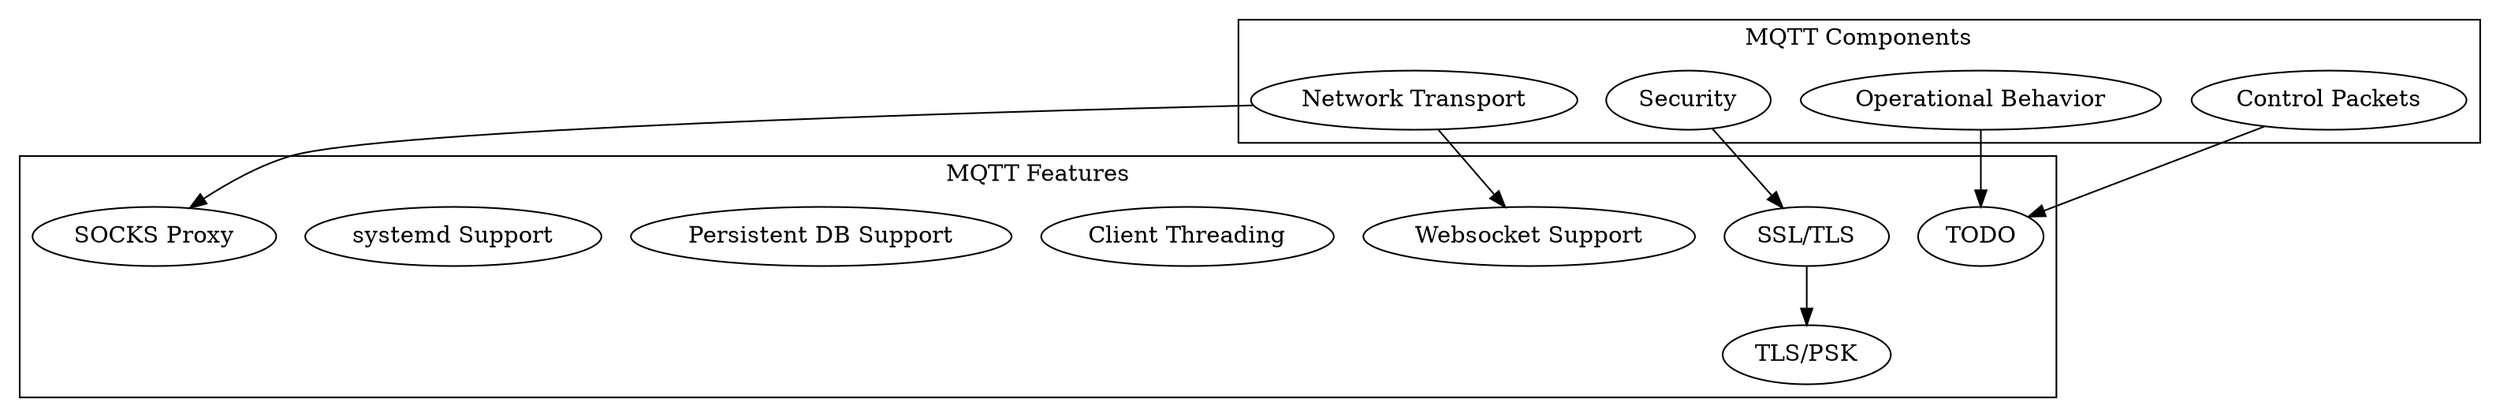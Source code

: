 # Testing manually-constructing a simple digraph from the RFC.
# This will be at the `component` level.
digraph {
	#subgraph cluster_0 {
	#	label="Example subgraph";
	#	a -> b[label="0.2",weight="0.2"];
	#   a -> c[label="0.4",weight="0.4"];
	#   c -> b[label="0.6",weight="0.6"];
	#   c -> e[label="0.6",weight="0.6"];
	#   e -> e[label="0.1",weight="0.1"];
	#   e -> b[label="0.7",weight="0.7"];
	#}

	subgraph cluster_components {
		label="MQTT Components";
		"Control Packets";
		"Operational Behavior";
		"Security";
		"Network Transport";
	}

	subgraph cluster_features {
		label="MQTT Features";
		"Security" -> "SSL/TLS" -> "TLS/PSK";
		"Network Transport" -> "Websocket Support";
		"Network Transport" -> "SOCKS Proxy";
		"Client Threading";
		"Persistent DB Support";
		"systemd Support";
		"Operational Behavior" -> "TODO";
		"Control Packets" -> "TODO";
	}

}